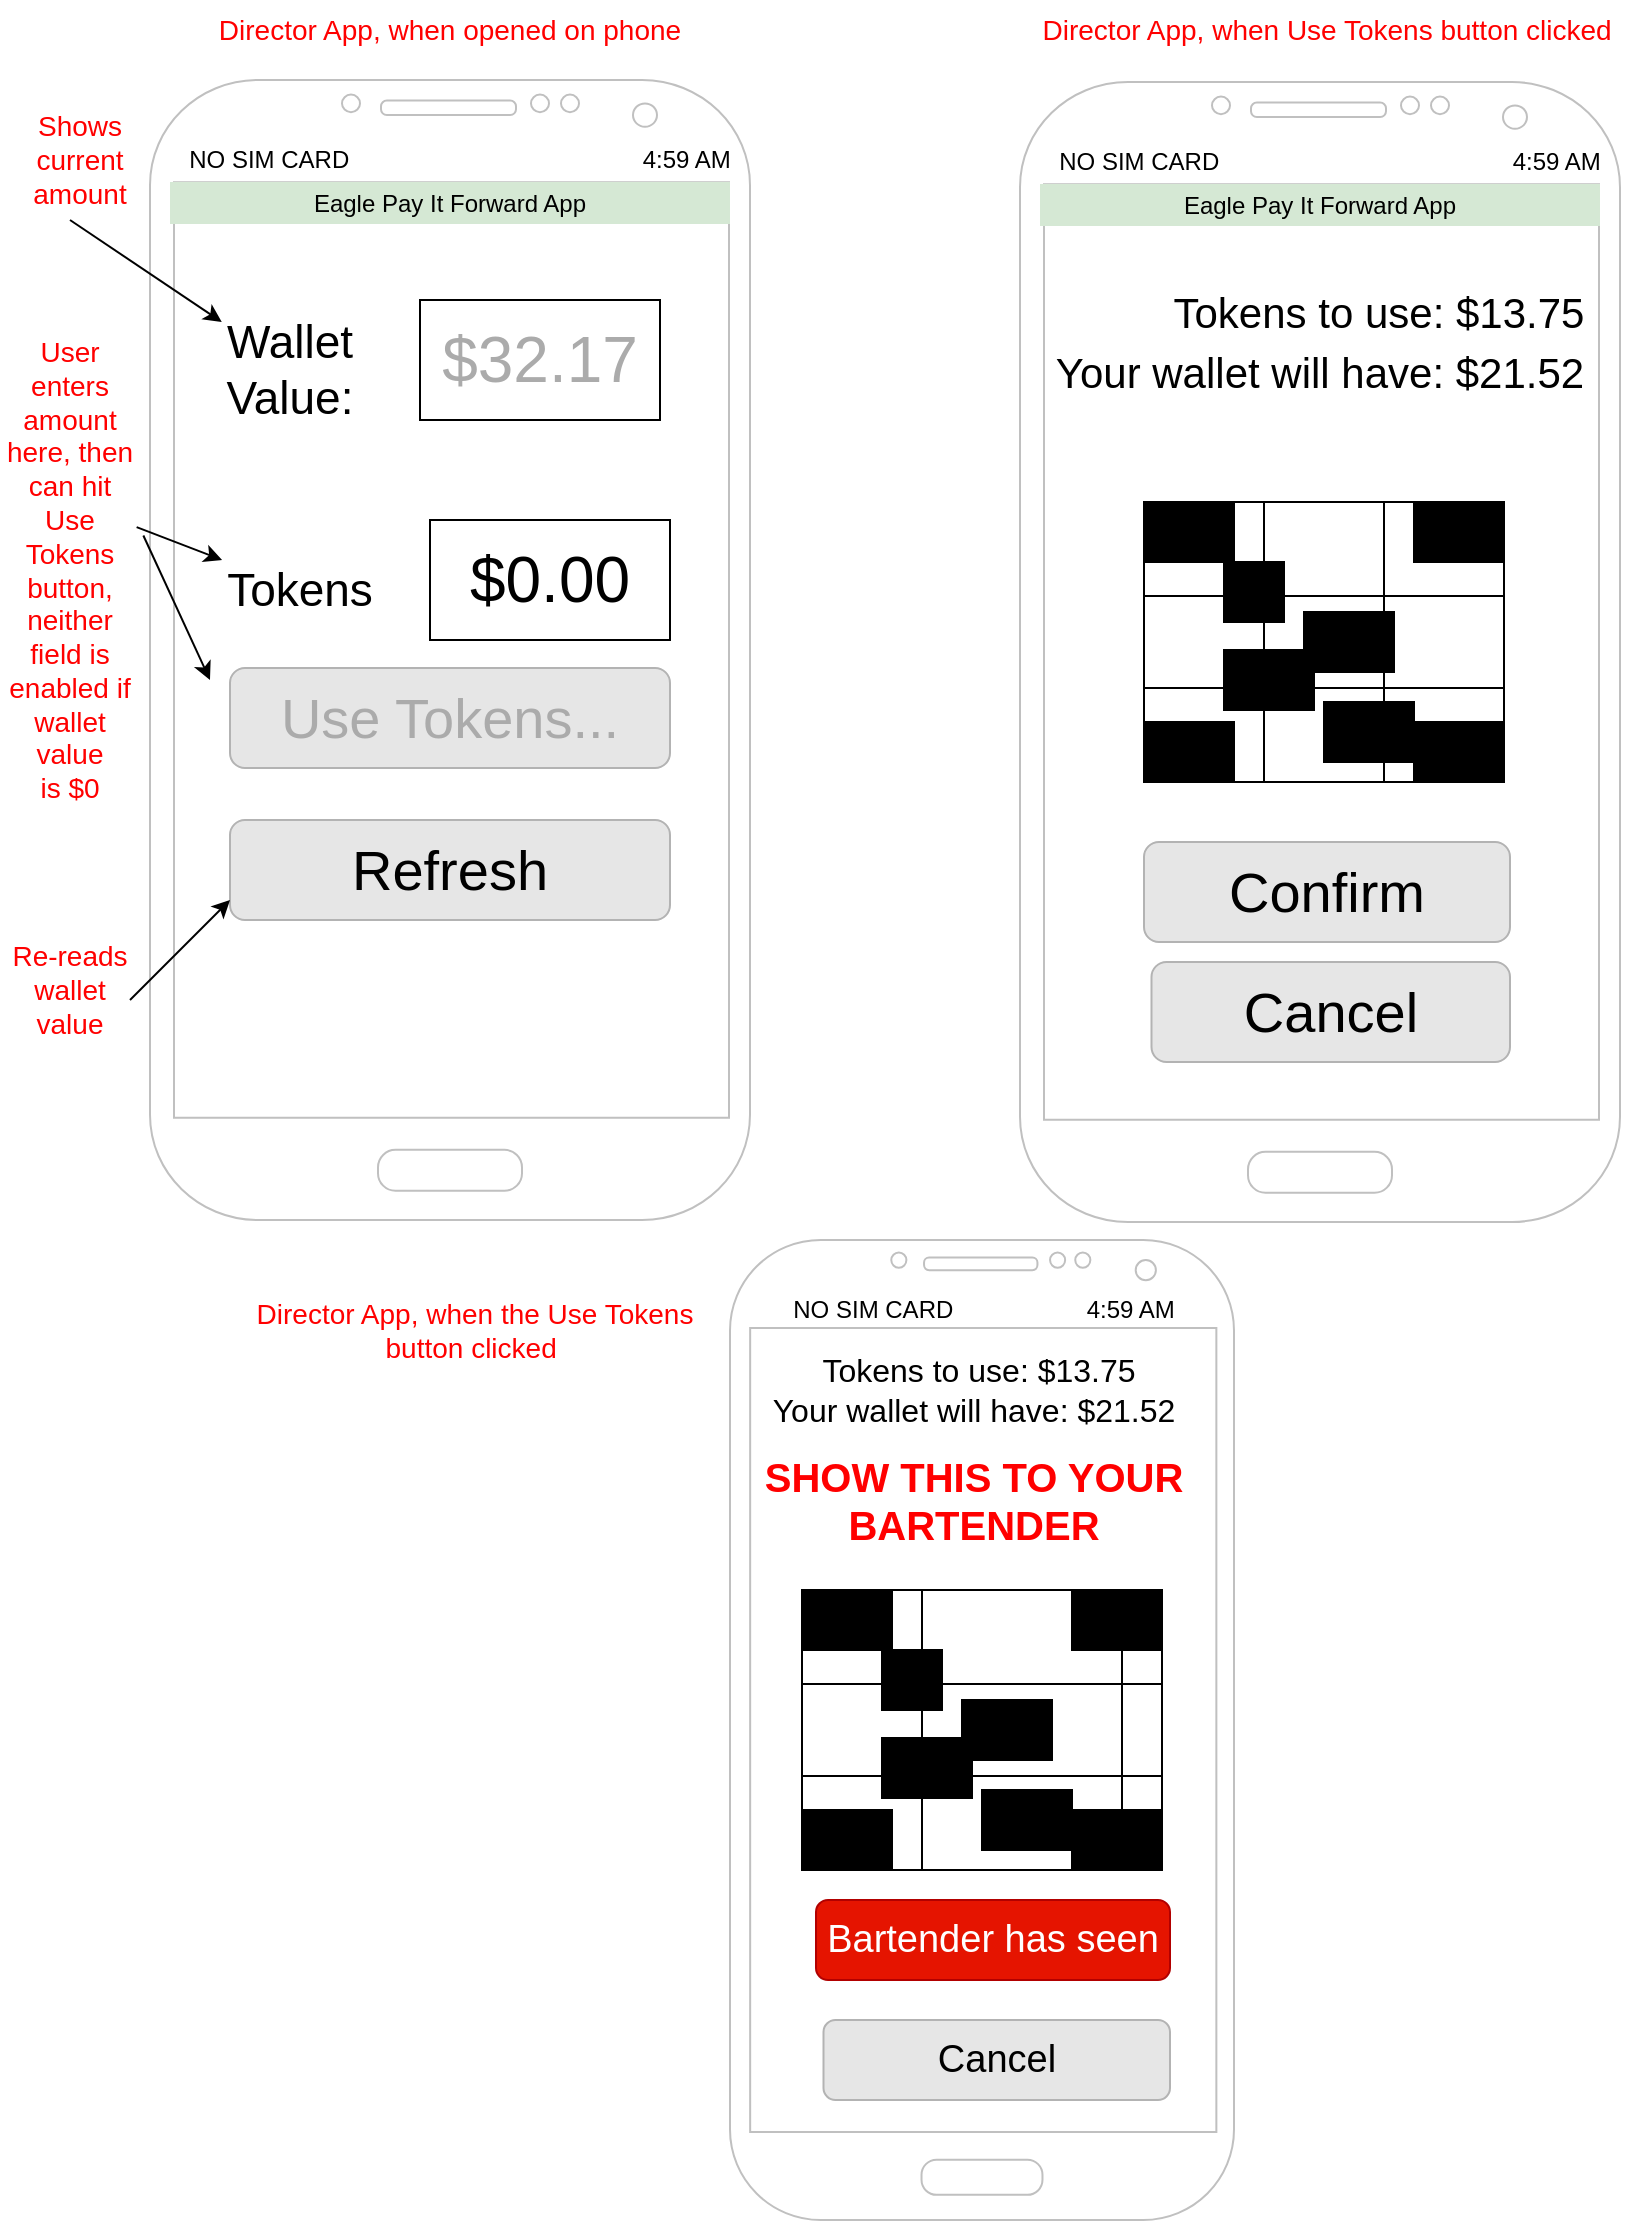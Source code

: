 <mxfile>
    <diagram id="Cd1Ttke_Hkr54BfL1GGT" name="Page-1">
        <mxGraphModel dx="1038" dy="798" grid="1" gridSize="10" guides="1" tooltips="1" connect="1" arrows="1" fold="1" page="1" pageScale="1" pageWidth="850" pageHeight="1100" math="0" shadow="0">
            <root>
                <mxCell id="0"/>
                <mxCell id="1" parent="0"/>
                <mxCell id="2" value="" style="verticalLabelPosition=bottom;verticalAlign=top;html=1;shadow=0;dashed=0;strokeWidth=1;shape=mxgraph.android.phone2;strokeColor=#c0c0c0;" vertex="1" parent="1">
                    <mxGeometry x="80" y="40" width="300" height="570" as="geometry"/>
                </mxCell>
                <mxCell id="5" value="&lt;font style=&quot;font-size: 23px;&quot;&gt;Wallet Value:&lt;/font&gt;" style="text;html=1;strokeColor=none;fillColor=none;align=center;verticalAlign=middle;whiteSpace=wrap;rounded=0;" vertex="1" parent="1">
                    <mxGeometry x="105" y="170" width="90" height="30" as="geometry"/>
                </mxCell>
                <mxCell id="6" value="&lt;font style=&quot;font-size: 32px;&quot;&gt;$32.17&lt;/font&gt;" style="rounded=0;whiteSpace=wrap;html=1;fontColor=#ABABAB;" vertex="1" parent="1">
                    <mxGeometry x="215" y="150" width="120" height="60" as="geometry"/>
                </mxCell>
                <mxCell id="4" value="Eagle Pay It Forward App" style="text;html=1;strokeColor=none;fillColor=#D5E8D4;align=center;verticalAlign=middle;whiteSpace=wrap;rounded=0;" vertex="1" parent="1">
                    <mxGeometry x="90" y="91" width="280" height="21" as="geometry"/>
                </mxCell>
                <mxCell id="12" value="NO SIM CARD&amp;nbsp; &amp;nbsp; &amp;nbsp; &amp;nbsp; &amp;nbsp; &amp;nbsp; &amp;nbsp; &amp;nbsp; &amp;nbsp; &amp;nbsp; &amp;nbsp; &amp;nbsp; &amp;nbsp; &amp;nbsp; &amp;nbsp; &amp;nbsp; &amp;nbsp; &amp;nbsp; &amp;nbsp; &amp;nbsp; &amp;nbsp; &amp;nbsp; 4:59 AM" style="text;html=1;strokeColor=none;fillColor=none;align=center;verticalAlign=middle;whiteSpace=wrap;rounded=0;" vertex="1" parent="1">
                    <mxGeometry x="90" y="65" width="290" height="30" as="geometry"/>
                </mxCell>
                <mxCell id="14" value="&lt;font style=&quot;font-size: 23px;&quot;&gt;Tokens&lt;/font&gt;" style="text;html=1;strokeColor=none;fillColor=none;align=center;verticalAlign=middle;whiteSpace=wrap;rounded=0;" vertex="1" parent="1">
                    <mxGeometry x="110" y="280" width="90" height="30" as="geometry"/>
                </mxCell>
                <mxCell id="15" value="&lt;span style=&quot;font-size: 32px;&quot;&gt;$0.00&lt;/span&gt;" style="rounded=0;whiteSpace=wrap;html=1;" vertex="1" parent="1">
                    <mxGeometry x="220" y="260" width="120" height="60" as="geometry"/>
                </mxCell>
                <mxCell id="16" value="&lt;span style=&quot;font-size: 28px;&quot;&gt;&lt;font color=&quot;#ababab&quot;&gt;Use Tokens...&lt;/font&gt;&lt;/span&gt;" style="rounded=1;html=1;shadow=0;dashed=0;whiteSpace=wrap;fontSize=10;fillColor=#E6E6E6;align=center;strokeColor=#B3B3B3;fontColor=#333333;" vertex="1" parent="1">
                    <mxGeometry x="120" y="334" width="220" height="50" as="geometry"/>
                </mxCell>
                <mxCell id="17" value="&lt;font color=&quot;#000000&quot; style=&quot;font-size: 28px;&quot;&gt;Refresh&lt;/font&gt;" style="rounded=1;html=1;shadow=0;dashed=0;whiteSpace=wrap;fontSize=10;fillColor=#E6E6E6;align=center;strokeColor=#B3B3B3;fontColor=#333333;" vertex="1" parent="1">
                    <mxGeometry x="120" y="410" width="220" height="50" as="geometry"/>
                </mxCell>
                <mxCell id="19" value="Shows current amount" style="text;html=1;strokeColor=none;fillColor=none;align=center;verticalAlign=middle;whiteSpace=wrap;rounded=0;fontSize=14;fontColor=#FF0000;" vertex="1" parent="1">
                    <mxGeometry x="15" y="65" width="60" height="30" as="geometry"/>
                </mxCell>
                <mxCell id="20" value="User enters amount here, then can hit&lt;br&gt;Use Tokens&lt;br&gt;button, neither&lt;br&gt;field is&lt;br&gt;enabled if&lt;br&gt;wallet value&lt;br&gt;is $0" style="text;html=1;strokeColor=none;fillColor=none;align=center;verticalAlign=middle;whiteSpace=wrap;rounded=0;fontSize=14;fontColor=#FF0000;" vertex="1" parent="1">
                    <mxGeometry x="5" y="210" width="70" height="150" as="geometry"/>
                </mxCell>
                <mxCell id="22" value="" style="endArrow=classic;html=1;fontSize=14;fontColor=#ABABAB;entryX=0.121;entryY=-0.3;entryDx=0;entryDy=0;entryPerimeter=0;" edge="1" parent="1" target="5">
                    <mxGeometry width="50" height="50" relative="1" as="geometry">
                        <mxPoint x="40" y="110" as="sourcePoint"/>
                        <mxPoint x="90" y="60" as="targetPoint"/>
                    </mxGeometry>
                </mxCell>
                <mxCell id="23" value="" style="endArrow=classic;html=1;fontSize=14;fontColor=#ABABAB;exitX=0.976;exitY=0.357;exitDx=0;exitDy=0;exitPerimeter=0;" edge="1" parent="1" source="20" target="14">
                    <mxGeometry width="50" height="50" relative="1" as="geometry">
                        <mxPoint x="90" y="270" as="sourcePoint"/>
                        <mxPoint x="140" y="220" as="targetPoint"/>
                    </mxGeometry>
                </mxCell>
                <mxCell id="26" value="" style="endArrow=classic;html=1;fontSize=14;fontColor=#ABABAB;exitX=1.024;exitY=0.385;exitDx=0;exitDy=0;exitPerimeter=0;" edge="1" parent="1" source="20">
                    <mxGeometry width="50" height="50" relative="1" as="geometry">
                        <mxPoint x="60" y="390" as="sourcePoint"/>
                        <mxPoint x="110" y="340" as="targetPoint"/>
                    </mxGeometry>
                </mxCell>
                <mxCell id="27" value="Re-reads wallet value" style="text;html=1;strokeColor=none;fillColor=none;align=center;verticalAlign=middle;whiteSpace=wrap;rounded=0;fontSize=14;fontColor=#FF0000;" vertex="1" parent="1">
                    <mxGeometry x="10" y="480" width="60" height="30" as="geometry"/>
                </mxCell>
                <mxCell id="28" value="" style="endArrow=classic;html=1;fontSize=14;fontColor=#ABABAB;" edge="1" parent="1">
                    <mxGeometry width="50" height="50" relative="1" as="geometry">
                        <mxPoint x="70" y="500" as="sourcePoint"/>
                        <mxPoint x="120" y="450" as="targetPoint"/>
                    </mxGeometry>
                </mxCell>
                <mxCell id="29" value="&lt;font color=&quot;#ff0000&quot;&gt;Director App, when opened on phone&lt;/font&gt;" style="text;html=1;strokeColor=none;fillColor=none;align=center;verticalAlign=middle;whiteSpace=wrap;rounded=0;fontSize=14;fontColor=#ABABAB;" vertex="1" parent="1">
                    <mxGeometry x="100" width="260" height="30" as="geometry"/>
                </mxCell>
                <mxCell id="47" value="" style="verticalLabelPosition=bottom;verticalAlign=top;html=1;shadow=0;dashed=0;strokeWidth=1;shape=mxgraph.android.phone2;strokeColor=#c0c0c0;" vertex="1" parent="1">
                    <mxGeometry x="515" y="41" width="300" height="570" as="geometry"/>
                </mxCell>
                <mxCell id="50" value="Eagle Pay It Forward App" style="text;html=1;strokeColor=none;fillColor=#D5E8D4;align=center;verticalAlign=middle;whiteSpace=wrap;rounded=0;" vertex="1" parent="1">
                    <mxGeometry x="525" y="92" width="280" height="21" as="geometry"/>
                </mxCell>
                <mxCell id="51" value="NO SIM CARD&amp;nbsp; &amp;nbsp; &amp;nbsp; &amp;nbsp; &amp;nbsp; &amp;nbsp; &amp;nbsp; &amp;nbsp; &amp;nbsp; &amp;nbsp; &amp;nbsp; &amp;nbsp; &amp;nbsp; &amp;nbsp; &amp;nbsp; &amp;nbsp; &amp;nbsp; &amp;nbsp; &amp;nbsp; &amp;nbsp; &amp;nbsp; &amp;nbsp; 4:59 AM" style="text;html=1;strokeColor=none;fillColor=none;align=center;verticalAlign=middle;whiteSpace=wrap;rounded=0;" vertex="1" parent="1">
                    <mxGeometry x="525" y="66" width="290" height="30" as="geometry"/>
                </mxCell>
                <mxCell id="63" value="&lt;font color=&quot;#ff0000&quot;&gt;Director App, when Use Tokens button clicked&amp;nbsp;&lt;/font&gt;" style="text;html=1;strokeColor=none;fillColor=none;align=center;verticalAlign=middle;whiteSpace=wrap;rounded=0;fontSize=14;fontColor=#ABABAB;" vertex="1" parent="1">
                    <mxGeometry x="517.5" width="305" height="30" as="geometry"/>
                </mxCell>
                <mxCell id="64" value="" style="childLayout=tableLayout;recursiveResize=0;shadow=0;fillColor=none;fontSize=14;fontColor=#000000;" vertex="1" parent="1">
                    <mxGeometry x="577" y="251" width="180" height="140" as="geometry"/>
                </mxCell>
                <mxCell id="65" value="" style="shape=tableRow;horizontal=0;startSize=0;swimlaneHead=0;swimlaneBody=0;top=0;left=0;bottom=0;right=0;dropTarget=0;collapsible=0;recursiveResize=0;expand=0;fontStyle=0;fillColor=none;strokeColor=inherit;fontSize=14;fontColor=#000000;" vertex="1" parent="64">
                    <mxGeometry width="180" height="47" as="geometry"/>
                </mxCell>
                <mxCell id="66" value="" style="connectable=0;recursiveResize=0;strokeColor=inherit;fillColor=none;align=center;whiteSpace=wrap;html=1;fontSize=14;fontColor=#000000;" vertex="1" parent="65">
                    <mxGeometry width="60" height="47" as="geometry">
                        <mxRectangle width="60" height="47" as="alternateBounds"/>
                    </mxGeometry>
                </mxCell>
                <mxCell id="67" value="" style="connectable=0;recursiveResize=0;strokeColor=inherit;fillColor=none;align=center;whiteSpace=wrap;html=1;fontSize=14;fontColor=#000000;" vertex="1" parent="65">
                    <mxGeometry x="60" width="60" height="47" as="geometry">
                        <mxRectangle width="60" height="47" as="alternateBounds"/>
                    </mxGeometry>
                </mxCell>
                <mxCell id="68" value="" style="connectable=0;recursiveResize=0;strokeColor=inherit;fillColor=none;align=center;whiteSpace=wrap;html=1;fontSize=14;fontColor=#000000;" vertex="1" parent="65">
                    <mxGeometry x="120" width="60" height="47" as="geometry">
                        <mxRectangle width="60" height="47" as="alternateBounds"/>
                    </mxGeometry>
                </mxCell>
                <mxCell id="69" style="shape=tableRow;horizontal=0;startSize=0;swimlaneHead=0;swimlaneBody=0;top=0;left=0;bottom=0;right=0;dropTarget=0;collapsible=0;recursiveResize=0;expand=0;fontStyle=0;fillColor=none;strokeColor=inherit;fontSize=14;fontColor=#000000;" vertex="1" parent="64">
                    <mxGeometry y="47" width="180" height="46" as="geometry"/>
                </mxCell>
                <mxCell id="70" value="" style="connectable=0;recursiveResize=0;strokeColor=inherit;fillColor=none;align=center;whiteSpace=wrap;html=1;fontSize=14;fontColor=#000000;" vertex="1" parent="69">
                    <mxGeometry width="60" height="46" as="geometry">
                        <mxRectangle width="60" height="46" as="alternateBounds"/>
                    </mxGeometry>
                </mxCell>
                <mxCell id="71" value="" style="connectable=0;recursiveResize=0;strokeColor=inherit;fillColor=none;align=center;whiteSpace=wrap;html=1;fontSize=14;fontColor=#000000;" vertex="1" parent="69">
                    <mxGeometry x="60" width="60" height="46" as="geometry">
                        <mxRectangle width="60" height="46" as="alternateBounds"/>
                    </mxGeometry>
                </mxCell>
                <mxCell id="72" value="" style="connectable=0;recursiveResize=0;strokeColor=inherit;fillColor=none;align=center;whiteSpace=wrap;html=1;fontSize=14;fontColor=#000000;" vertex="1" parent="69">
                    <mxGeometry x="120" width="60" height="46" as="geometry">
                        <mxRectangle width="60" height="46" as="alternateBounds"/>
                    </mxGeometry>
                </mxCell>
                <mxCell id="73" style="shape=tableRow;horizontal=0;startSize=0;swimlaneHead=0;swimlaneBody=0;top=0;left=0;bottom=0;right=0;dropTarget=0;collapsible=0;recursiveResize=0;expand=0;fontStyle=0;fillColor=none;strokeColor=inherit;fontSize=14;fontColor=#000000;" vertex="1" parent="64">
                    <mxGeometry y="93" width="180" height="47" as="geometry"/>
                </mxCell>
                <mxCell id="74" value="" style="connectable=0;recursiveResize=0;strokeColor=inherit;fillColor=none;align=center;whiteSpace=wrap;html=1;fontSize=14;fontColor=#000000;" vertex="1" parent="73">
                    <mxGeometry width="60" height="47" as="geometry">
                        <mxRectangle width="60" height="47" as="alternateBounds"/>
                    </mxGeometry>
                </mxCell>
                <mxCell id="75" value="" style="connectable=0;recursiveResize=0;strokeColor=inherit;fillColor=none;align=center;whiteSpace=wrap;html=1;fontSize=14;fontColor=#000000;" vertex="1" parent="73">
                    <mxGeometry x="60" width="60" height="47" as="geometry">
                        <mxRectangle width="60" height="47" as="alternateBounds"/>
                    </mxGeometry>
                </mxCell>
                <mxCell id="76" value="" style="connectable=0;recursiveResize=0;strokeColor=inherit;fillColor=none;align=center;whiteSpace=wrap;html=1;fontSize=14;fontColor=#000000;" vertex="1" parent="73">
                    <mxGeometry x="120" width="60" height="47" as="geometry">
                        <mxRectangle width="60" height="47" as="alternateBounds"/>
                    </mxGeometry>
                </mxCell>
                <mxCell id="77" value="" style="shape=ext;double=1;rounded=0;whiteSpace=wrap;html=1;fontSize=14;fontColor=#000000;fillColor=#000000;" vertex="1" parent="1">
                    <mxGeometry x="577" y="251" width="45" height="30" as="geometry"/>
                </mxCell>
                <mxCell id="78" value="" style="shape=ext;double=1;rounded=0;whiteSpace=wrap;html=1;fontSize=14;fontColor=#000000;fillColor=#000000;" vertex="1" parent="1">
                    <mxGeometry x="617" y="281" width="30" height="30" as="geometry"/>
                </mxCell>
                <mxCell id="79" value="" style="shape=ext;double=1;rounded=0;whiteSpace=wrap;html=1;fontSize=14;fontColor=#000000;fillColor=#000000;" vertex="1" parent="1">
                    <mxGeometry x="617" y="325" width="45" height="30" as="geometry"/>
                </mxCell>
                <mxCell id="80" value="" style="shape=ext;double=1;rounded=0;whiteSpace=wrap;html=1;fontSize=14;fontColor=#000000;fillColor=#000000;" vertex="1" parent="1">
                    <mxGeometry x="667" y="351" width="45" height="30" as="geometry"/>
                </mxCell>
                <mxCell id="81" value="" style="shape=ext;double=1;rounded=0;whiteSpace=wrap;html=1;fontSize=14;fontColor=#000000;fillColor=#000000;" vertex="1" parent="1">
                    <mxGeometry x="712" y="361" width="45" height="30" as="geometry"/>
                </mxCell>
                <mxCell id="82" value="" style="shape=ext;double=1;rounded=0;whiteSpace=wrap;html=1;fontSize=14;fontColor=#000000;fillColor=#000000;" vertex="1" parent="1">
                    <mxGeometry x="712" y="251" width="45" height="30" as="geometry"/>
                </mxCell>
                <mxCell id="83" value="" style="shape=ext;double=1;rounded=0;whiteSpace=wrap;html=1;fontSize=14;fontColor=#000000;fillColor=#000000;" vertex="1" parent="1">
                    <mxGeometry x="577" y="361" width="45" height="30" as="geometry"/>
                </mxCell>
                <mxCell id="84" value="" style="shape=ext;double=1;rounded=0;whiteSpace=wrap;html=1;fontSize=14;fontColor=#000000;fillColor=#000000;" vertex="1" parent="1">
                    <mxGeometry x="657" y="306" width="45" height="30" as="geometry"/>
                </mxCell>
                <mxCell id="86" value="&lt;font style=&quot;font-size: 21px;&quot;&gt;Tokens to use: $13.75&lt;/font&gt;" style="text;html=1;strokeColor=none;fillColor=none;align=center;verticalAlign=middle;whiteSpace=wrap;rounded=0;" vertex="1" parent="1">
                    <mxGeometry x="577" y="141" width="235" height="30" as="geometry"/>
                </mxCell>
                <mxCell id="87" value="&lt;font style=&quot;font-size: 21px;&quot;&gt;Your wallet will have: $21.52&lt;/font&gt;" style="text;html=1;strokeColor=none;fillColor=none;align=center;verticalAlign=middle;whiteSpace=wrap;rounded=0;" vertex="1" parent="1">
                    <mxGeometry x="515" y="171" width="300" height="30" as="geometry"/>
                </mxCell>
                <mxCell id="88" value="&lt;font color=&quot;#000000&quot; style=&quot;font-size: 28px;&quot;&gt;Confirm&lt;/font&gt;" style="rounded=1;html=1;shadow=0;dashed=0;whiteSpace=wrap;fontSize=10;fillColor=#E6E6E6;align=center;strokeColor=#B3B3B3;fontColor=#333333;" vertex="1" parent="1">
                    <mxGeometry x="577" y="421" width="183" height="50" as="geometry"/>
                </mxCell>
                <mxCell id="89" value="&lt;font color=&quot;#000000&quot; style=&quot;font-size: 28px;&quot;&gt;Cancel&lt;/font&gt;" style="rounded=1;html=1;shadow=0;dashed=0;whiteSpace=wrap;fontSize=10;fillColor=#E6E6E6;align=center;strokeColor=#B3B3B3;fontColor=#333333;" vertex="1" parent="1">
                    <mxGeometry x="580.75" y="481" width="179.25" height="50" as="geometry"/>
                </mxCell>
                <mxCell id="90" value="" style="verticalLabelPosition=bottom;verticalAlign=top;html=1;shadow=0;dashed=0;strokeWidth=1;shape=mxgraph.android.phone2;strokeColor=#c0c0c0;" vertex="1" parent="1">
                    <mxGeometry x="370" y="620" width="252" height="490" as="geometry"/>
                </mxCell>
                <mxCell id="92" value="NO SIM CARD&amp;nbsp; &amp;nbsp; &amp;nbsp; &amp;nbsp; &amp;nbsp; &amp;nbsp; &amp;nbsp; &amp;nbsp; &amp;nbsp; &amp;nbsp; 4:59 AM" style="text;html=1;strokeColor=none;fillColor=none;align=center;verticalAlign=middle;whiteSpace=wrap;rounded=0;" vertex="1" parent="1">
                    <mxGeometry x="392" y="640" width="210" height="30" as="geometry"/>
                </mxCell>
                <mxCell id="93" value="&lt;font color=&quot;#ff0000&quot;&gt;Director App, when the Use Tokens button clicked&amp;nbsp;&lt;/font&gt;" style="text;html=1;strokeColor=none;fillColor=none;align=center;verticalAlign=middle;whiteSpace=wrap;rounded=0;fontSize=14;fontColor=#ABABAB;" vertex="1" parent="1">
                    <mxGeometry x="115" y="650" width="255" height="30" as="geometry"/>
                </mxCell>
                <mxCell id="115" value="&lt;font style=&quot;font-size: 16px;&quot;&gt;Tokens to use: $13.75&lt;/font&gt;" style="text;html=1;strokeColor=none;fillColor=none;align=center;verticalAlign=middle;whiteSpace=wrap;rounded=0;" vertex="1" parent="1">
                    <mxGeometry x="377" y="670" width="235" height="30" as="geometry"/>
                </mxCell>
                <mxCell id="116" value="&lt;font style=&quot;font-size: 16px;&quot;&gt;&lt;b style=&quot;font-size: 20px;&quot;&gt;&lt;font style=&quot;font-size: 20px;&quot; color=&quot;#ff0000&quot;&gt;SHOW THIS TO YOUR&lt;br&gt;BARTENDER&lt;/font&gt;&lt;/b&gt;&lt;br&gt;&lt;/font&gt;" style="text;html=1;strokeColor=none;fillColor=none;align=center;verticalAlign=middle;whiteSpace=wrap;rounded=0;" vertex="1" parent="1">
                    <mxGeometry x="382" y="720" width="220" height="60" as="geometry"/>
                </mxCell>
                <mxCell id="120" value="" style="childLayout=tableLayout;recursiveResize=0;shadow=0;fillColor=none;fontSize=14;fontColor=#000000;" vertex="1" parent="1">
                    <mxGeometry x="406" y="795" width="180" height="140" as="geometry"/>
                </mxCell>
                <mxCell id="121" value="" style="shape=tableRow;horizontal=0;startSize=0;swimlaneHead=0;swimlaneBody=0;top=0;left=0;bottom=0;right=0;dropTarget=0;collapsible=0;recursiveResize=0;expand=0;fontStyle=0;fillColor=none;strokeColor=inherit;fontSize=14;fontColor=#000000;" vertex="1" parent="120">
                    <mxGeometry width="180" height="47" as="geometry"/>
                </mxCell>
                <mxCell id="122" value="" style="connectable=0;recursiveResize=0;strokeColor=inherit;fillColor=none;align=center;whiteSpace=wrap;html=1;fontSize=14;fontColor=#000000;" vertex="1" parent="121">
                    <mxGeometry width="60" height="47" as="geometry">
                        <mxRectangle width="60" height="47" as="alternateBounds"/>
                    </mxGeometry>
                </mxCell>
                <mxCell id="123" value="" style="connectable=0;recursiveResize=0;strokeColor=inherit;fillColor=none;align=center;whiteSpace=wrap;html=1;fontSize=14;fontColor=#000000;" vertex="1" parent="121">
                    <mxGeometry x="60" width="100" height="47" as="geometry">
                        <mxRectangle width="100" height="47" as="alternateBounds"/>
                    </mxGeometry>
                </mxCell>
                <mxCell id="124" value="" style="connectable=0;recursiveResize=0;strokeColor=inherit;fillColor=none;align=center;whiteSpace=wrap;html=1;fontSize=14;fontColor=#000000;" vertex="1" parent="121">
                    <mxGeometry x="160" width="20" height="47" as="geometry">
                        <mxRectangle width="20" height="47" as="alternateBounds"/>
                    </mxGeometry>
                </mxCell>
                <mxCell id="125" style="shape=tableRow;horizontal=0;startSize=0;swimlaneHead=0;swimlaneBody=0;top=0;left=0;bottom=0;right=0;dropTarget=0;collapsible=0;recursiveResize=0;expand=0;fontStyle=0;fillColor=none;strokeColor=inherit;fontSize=14;fontColor=#000000;" vertex="1" parent="120">
                    <mxGeometry y="47" width="180" height="46" as="geometry"/>
                </mxCell>
                <mxCell id="126" value="" style="connectable=0;recursiveResize=0;strokeColor=inherit;fillColor=none;align=center;whiteSpace=wrap;html=1;fontSize=14;fontColor=#000000;" vertex="1" parent="125">
                    <mxGeometry width="60" height="46" as="geometry">
                        <mxRectangle width="60" height="46" as="alternateBounds"/>
                    </mxGeometry>
                </mxCell>
                <mxCell id="127" value="" style="connectable=0;recursiveResize=0;strokeColor=inherit;fillColor=none;align=center;whiteSpace=wrap;html=1;fontSize=14;fontColor=#000000;" vertex="1" parent="125">
                    <mxGeometry x="60" width="100" height="46" as="geometry">
                        <mxRectangle width="100" height="46" as="alternateBounds"/>
                    </mxGeometry>
                </mxCell>
                <mxCell id="128" value="" style="connectable=0;recursiveResize=0;strokeColor=inherit;fillColor=none;align=center;whiteSpace=wrap;html=1;fontSize=14;fontColor=#000000;" vertex="1" parent="125">
                    <mxGeometry x="160" width="20" height="46" as="geometry">
                        <mxRectangle width="20" height="46" as="alternateBounds"/>
                    </mxGeometry>
                </mxCell>
                <mxCell id="129" style="shape=tableRow;horizontal=0;startSize=0;swimlaneHead=0;swimlaneBody=0;top=0;left=0;bottom=0;right=0;dropTarget=0;collapsible=0;recursiveResize=0;expand=0;fontStyle=0;fillColor=none;strokeColor=inherit;fontSize=14;fontColor=#000000;" vertex="1" parent="120">
                    <mxGeometry y="93" width="180" height="47" as="geometry"/>
                </mxCell>
                <mxCell id="130" value="" style="connectable=0;recursiveResize=0;strokeColor=inherit;fillColor=none;align=center;whiteSpace=wrap;html=1;fontSize=14;fontColor=#000000;" vertex="1" parent="129">
                    <mxGeometry width="60" height="47" as="geometry">
                        <mxRectangle width="60" height="47" as="alternateBounds"/>
                    </mxGeometry>
                </mxCell>
                <mxCell id="131" value="" style="connectable=0;recursiveResize=0;strokeColor=inherit;fillColor=none;align=center;whiteSpace=wrap;html=1;fontSize=14;fontColor=#000000;" vertex="1" parent="129">
                    <mxGeometry x="60" width="100" height="47" as="geometry">
                        <mxRectangle width="100" height="47" as="alternateBounds"/>
                    </mxGeometry>
                </mxCell>
                <mxCell id="132" value="" style="connectable=0;recursiveResize=0;strokeColor=inherit;fillColor=none;align=center;whiteSpace=wrap;html=1;fontSize=14;fontColor=#000000;" vertex="1" parent="129">
                    <mxGeometry x="160" width="20" height="47" as="geometry">
                        <mxRectangle width="20" height="47" as="alternateBounds"/>
                    </mxGeometry>
                </mxCell>
                <mxCell id="133" value="" style="shape=ext;double=1;rounded=0;whiteSpace=wrap;html=1;fontSize=14;fontColor=#000000;fillColor=#000000;" vertex="1" parent="1">
                    <mxGeometry x="406" y="795" width="45" height="30" as="geometry"/>
                </mxCell>
                <mxCell id="134" value="" style="shape=ext;double=1;rounded=0;whiteSpace=wrap;html=1;fontSize=14;fontColor=#000000;fillColor=#000000;" vertex="1" parent="1">
                    <mxGeometry x="446" y="825" width="30" height="30" as="geometry"/>
                </mxCell>
                <mxCell id="135" value="" style="shape=ext;double=1;rounded=0;whiteSpace=wrap;html=1;fontSize=14;fontColor=#000000;fillColor=#000000;" vertex="1" parent="1">
                    <mxGeometry x="446" y="869" width="45" height="30" as="geometry"/>
                </mxCell>
                <mxCell id="136" value="" style="shape=ext;double=1;rounded=0;whiteSpace=wrap;html=1;fontSize=14;fontColor=#000000;fillColor=#000000;" vertex="1" parent="1">
                    <mxGeometry x="496" y="895" width="45" height="30" as="geometry"/>
                </mxCell>
                <mxCell id="137" value="" style="shape=ext;double=1;rounded=0;whiteSpace=wrap;html=1;fontSize=14;fontColor=#000000;fillColor=#000000;" vertex="1" parent="1">
                    <mxGeometry x="541" y="905" width="45" height="30" as="geometry"/>
                </mxCell>
                <mxCell id="138" value="" style="shape=ext;double=1;rounded=0;whiteSpace=wrap;html=1;fontSize=14;fontColor=#000000;fillColor=#000000;" vertex="1" parent="1">
                    <mxGeometry x="541" y="795" width="45" height="30" as="geometry"/>
                </mxCell>
                <mxCell id="139" value="" style="shape=ext;double=1;rounded=0;whiteSpace=wrap;html=1;fontSize=14;fontColor=#000000;fillColor=#000000;" vertex="1" parent="1">
                    <mxGeometry x="406" y="905" width="45" height="30" as="geometry"/>
                </mxCell>
                <mxCell id="140" value="" style="shape=ext;double=1;rounded=0;whiteSpace=wrap;html=1;fontSize=14;fontColor=#000000;fillColor=#000000;" vertex="1" parent="1">
                    <mxGeometry x="486" y="850" width="45" height="30" as="geometry"/>
                </mxCell>
                <mxCell id="143" value="&lt;font style=&quot;font-size: 16px;&quot;&gt;Your wallet will have: $21.52&lt;/font&gt;" style="text;html=1;strokeColor=none;fillColor=none;align=center;verticalAlign=middle;whiteSpace=wrap;rounded=0;" vertex="1" parent="1">
                    <mxGeometry x="382" y="690" width="220" height="30" as="geometry"/>
                </mxCell>
                <mxCell id="144" value="&lt;font style=&quot;font-size: 19px;&quot;&gt;Bartender has seen&lt;/font&gt;" style="rounded=1;html=1;shadow=0;dashed=0;whiteSpace=wrap;fontSize=10;fillColor=#e51400;align=center;strokeColor=#B20000;fontColor=#ffffff;" vertex="1" parent="1">
                    <mxGeometry x="413" y="950" width="177" height="40" as="geometry"/>
                </mxCell>
                <mxCell id="145" value="&lt;font color=&quot;#000000&quot; style=&quot;font-size: 19px;&quot;&gt;Cancel&lt;/font&gt;" style="rounded=1;html=1;shadow=0;dashed=0;whiteSpace=wrap;fontSize=10;fillColor=#E6E6E6;align=center;strokeColor=#B3B3B3;fontColor=#333333;" vertex="1" parent="1">
                    <mxGeometry x="416.75" y="1010" width="173.25" height="40" as="geometry"/>
                </mxCell>
            </root>
        </mxGraphModel>
    </diagram>
</mxfile>